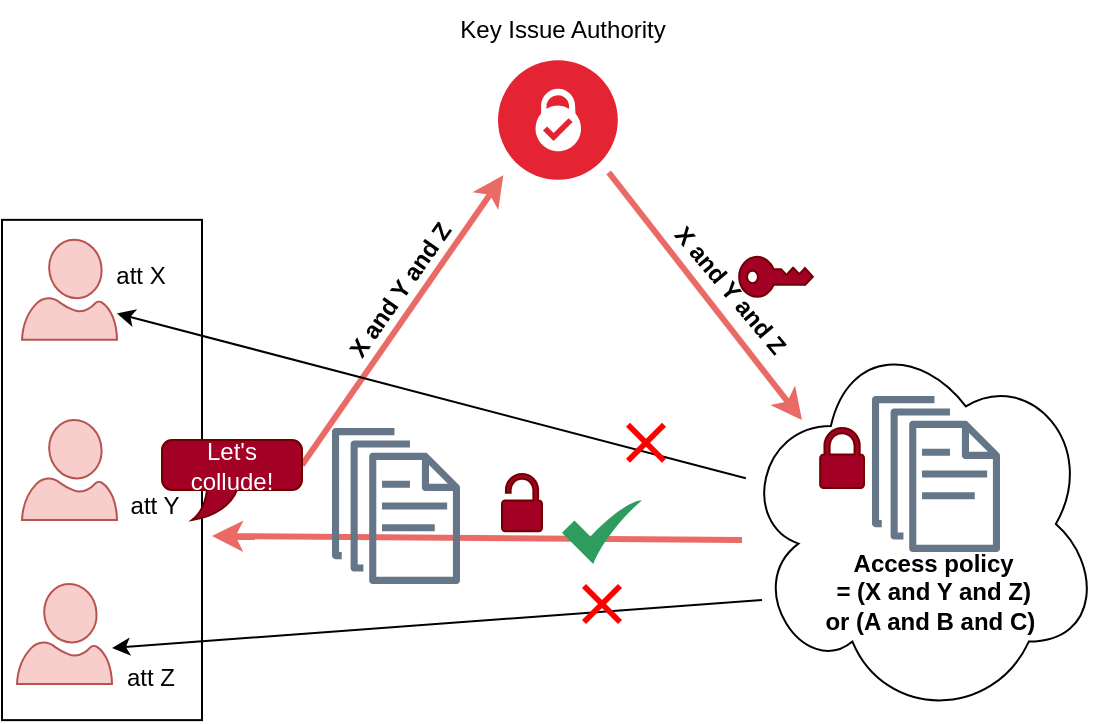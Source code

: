 <mxfile version="24.8.4">
  <diagram name="Page-1" id="tZQLknMaPcjguIIjqgyP">
    <mxGraphModel dx="956" dy="551" grid="1" gridSize="10" guides="1" tooltips="1" connect="1" arrows="1" fold="1" page="1" pageScale="1" pageWidth="827" pageHeight="1169" math="0" shadow="0">
      <root>
        <mxCell id="0" />
        <mxCell id="1" parent="0" />
        <mxCell id="DboaTYH2uHODqQAO1uhh-39" value="" style="rounded=0;whiteSpace=wrap;html=1;" vertex="1" parent="1">
          <mxGeometry x="170" y="299.93" width="100" height="250.14" as="geometry" />
        </mxCell>
        <mxCell id="DboaTYH2uHODqQAO1uhh-38" value="" style="ellipse;shape=cloud;whiteSpace=wrap;html=1;" vertex="1" parent="1">
          <mxGeometry x="539.42" y="354" width="180" height="196" as="geometry" />
        </mxCell>
        <mxCell id="DboaTYH2uHODqQAO1uhh-1" value="" style="verticalLabelPosition=bottom;html=1;verticalAlign=top;align=center;strokeColor=#b85450;fillColor=#f8cecc;shape=mxgraph.azure.user;" vertex="1" parent="1">
          <mxGeometry x="180" y="309.86" width="47.5" height="50" as="geometry" />
        </mxCell>
        <mxCell id="DboaTYH2uHODqQAO1uhh-2" value="" style="verticalLabelPosition=bottom;html=1;verticalAlign=top;align=center;strokeColor=#b85450;fillColor=#f8cecc;shape=mxgraph.azure.user;" vertex="1" parent="1">
          <mxGeometry x="180" y="400" width="47.5" height="50" as="geometry" />
        </mxCell>
        <mxCell id="DboaTYH2uHODqQAO1uhh-3" value="" style="verticalLabelPosition=bottom;html=1;verticalAlign=top;align=center;strokeColor=#b85450;fillColor=#f8cecc;shape=mxgraph.azure.user;" vertex="1" parent="1">
          <mxGeometry x="177.5" y="482" width="47.5" height="50" as="geometry" />
        </mxCell>
        <mxCell id="DboaTYH2uHODqQAO1uhh-5" value="" style="sketch=0;outlineConnect=0;dashed=0;verticalLabelPosition=bottom;verticalAlign=top;align=center;html=1;fontSize=12;fontStyle=0;aspect=fixed;pointerEvents=1;shape=mxgraph.aws4.documents;fillColor=#647687;strokeColor=#314354;fontColor=#ffffff;" vertex="1" parent="1">
          <mxGeometry x="605" y="388" width="64" height="78" as="geometry" />
        </mxCell>
        <mxCell id="DboaTYH2uHODqQAO1uhh-7" value="&lt;b&gt;Access policy&amp;nbsp;&lt;/b&gt;&lt;div&gt;&lt;b&gt;= (X and Y and Z)&amp;nbsp;&lt;/b&gt;&lt;/div&gt;&lt;div&gt;&lt;b&gt;or (A and B and C) &amp;nbsp;&lt;/b&gt;&lt;/div&gt;" style="text;html=1;align=center;verticalAlign=middle;resizable=0;points=[];autosize=1;strokeColor=none;fillColor=none;" vertex="1" parent="1">
          <mxGeometry x="567" y="456" width="140" height="60" as="geometry" />
        </mxCell>
        <mxCell id="DboaTYH2uHODqQAO1uhh-8" value="att X" style="text;html=1;align=center;verticalAlign=middle;resizable=0;points=[];autosize=1;strokeColor=none;fillColor=none;" vertex="1" parent="1">
          <mxGeometry x="214" y="312.93" width="50" height="30" as="geometry" />
        </mxCell>
        <mxCell id="DboaTYH2uHODqQAO1uhh-9" value="att Y" style="text;html=1;align=center;verticalAlign=middle;resizable=0;points=[];autosize=1;strokeColor=none;fillColor=none;" vertex="1" parent="1">
          <mxGeometry x="221" y="428" width="50" height="30" as="geometry" />
        </mxCell>
        <mxCell id="DboaTYH2uHODqQAO1uhh-10" value="att Z" style="text;html=1;align=center;verticalAlign=middle;resizable=0;points=[];autosize=1;strokeColor=none;fillColor=none;" vertex="1" parent="1">
          <mxGeometry x="219" y="514" width="50" height="30" as="geometry" />
        </mxCell>
        <mxCell id="DboaTYH2uHODqQAO1uhh-12" value="" style="sketch=0;pointerEvents=1;shadow=0;dashed=0;html=1;strokeColor=#6F0000;labelPosition=center;verticalLabelPosition=bottom;verticalAlign=top;outlineConnect=0;align=center;shape=mxgraph.office.security.lock_protected;fillColor=#a20025;fontColor=#ffffff;" vertex="1" parent="1">
          <mxGeometry x="579.08" y="404" width="21.92" height="30" as="geometry" />
        </mxCell>
        <mxCell id="DboaTYH2uHODqQAO1uhh-13" value="" style="sketch=0;pointerEvents=1;shadow=0;dashed=0;html=1;strokeColor=#6F0000;labelPosition=center;verticalLabelPosition=bottom;verticalAlign=top;outlineConnect=0;align=center;shape=mxgraph.office.security.key_permissions;fillColor=#a20025;rotation=-90;fontColor=#ffffff;" vertex="1" parent="1">
          <mxGeometry x="547" y="310.0" width="20" height="36.85" as="geometry" />
        </mxCell>
        <mxCell id="DboaTYH2uHODqQAO1uhh-14" value="" style="endArrow=classic;html=1;rounded=0;exitX=0.167;exitY=1.133;exitDx=0;exitDy=0;exitPerimeter=0;strokeWidth=3;strokeColor=#EA6B66;" edge="1" parent="1">
          <mxGeometry width="50" height="50" relative="1" as="geometry">
            <mxPoint x="473.35" y="276.19" as="sourcePoint" />
            <mxPoint x="570" y="400" as="targetPoint" />
          </mxGeometry>
        </mxCell>
        <mxCell id="DboaTYH2uHODqQAO1uhh-15" value="" style="endArrow=classic;html=1;rounded=0;entryX=0.044;entryY=0.961;entryDx=0;entryDy=0;exitX=0;exitY=0;exitDx=70;exitDy=12.5;exitPerimeter=0;entryPerimeter=0;strokeWidth=3;fillColor=#a20025;strokeColor=#EA6B66;" edge="1" parent="1" source="DboaTYH2uHODqQAO1uhh-21" target="DboaTYH2uHODqQAO1uhh-25">
          <mxGeometry width="50" height="50" relative="1" as="geometry">
            <mxPoint x="320" y="400" as="sourcePoint" />
            <mxPoint x="449.569" y="299.5" as="targetPoint" />
          </mxGeometry>
        </mxCell>
        <mxCell id="DboaTYH2uHODqQAO1uhh-17" value="X and Y and Z" style="text;html=1;align=center;verticalAlign=middle;resizable=0;points=[];autosize=1;strokeColor=none;fillColor=none;rotation=-55;fontStyle=1" vertex="1" parent="1">
          <mxGeometry x="318.5" y="320.73" width="100" height="30" as="geometry" />
        </mxCell>
        <mxCell id="DboaTYH2uHODqQAO1uhh-19" value="" style="endArrow=classic;html=1;rounded=0;strokeWidth=3;strokeColor=#EA6B66;" edge="1" parent="1">
          <mxGeometry width="50" height="50" relative="1" as="geometry">
            <mxPoint x="540" y="460" as="sourcePoint" />
            <mxPoint x="275" y="458" as="targetPoint" />
          </mxGeometry>
        </mxCell>
        <mxCell id="DboaTYH2uHODqQAO1uhh-21" value="Let&#39;s collude!" style="whiteSpace=wrap;html=1;shape=mxgraph.basic.roundRectCallout;dx=30;dy=15;size=5;boundedLbl=1;fillColor=#a20025;strokeColor=#6F0000;fontColor=#ffffff;" vertex="1" parent="1">
          <mxGeometry x="250" y="410" width="70" height="40" as="geometry" />
        </mxCell>
        <mxCell id="DboaTYH2uHODqQAO1uhh-24" value="" style="sketch=0;pointerEvents=1;shadow=0;dashed=0;html=1;strokeColor=#6F0000;fillColor=#a20025;labelPosition=center;verticalLabelPosition=bottom;verticalAlign=top;outlineConnect=0;align=center;shape=mxgraph.office.security.lock_unprotected;fontColor=#ffffff;" vertex="1" parent="1">
          <mxGeometry x="420" y="427" width="20" height="28.57" as="geometry" />
        </mxCell>
        <mxCell id="DboaTYH2uHODqQAO1uhh-25" value="" style="image;aspect=fixed;perimeter=ellipsePerimeter;html=1;align=center;shadow=0;dashed=0;fontColor=#4277BB;labelBackgroundColor=default;fontSize=12;spacingTop=3;image=img/lib/ibm/blockchain/certificate_authority.svg;" vertex="1" parent="1">
          <mxGeometry x="418" y="220" width="60" height="60" as="geometry" />
        </mxCell>
        <mxCell id="DboaTYH2uHODqQAO1uhh-26" value="Key Issue Authority" style="text;html=1;align=center;verticalAlign=middle;resizable=0;points=[];autosize=1;strokeColor=none;fillColor=none;" vertex="1" parent="1">
          <mxGeometry x="385" y="190" width="130" height="30" as="geometry" />
        </mxCell>
        <mxCell id="DboaTYH2uHODqQAO1uhh-29" value="X and Y and Z" style="text;html=1;align=center;verticalAlign=middle;resizable=0;points=[];autosize=1;strokeColor=none;fillColor=none;rotation=50;fontStyle=1" vertex="1" parent="1">
          <mxGeometry x="484" y="319.86" width="100" height="30" as="geometry" />
        </mxCell>
        <mxCell id="DboaTYH2uHODqQAO1uhh-30" value="" style="sketch=0;outlineConnect=0;dashed=0;verticalLabelPosition=bottom;verticalAlign=top;align=center;html=1;fontSize=12;fontStyle=0;aspect=fixed;pointerEvents=1;shape=mxgraph.aws4.documents;fillColor=#647687;strokeColor=#314354;fontColor=#ffffff;" vertex="1" parent="1">
          <mxGeometry x="335" y="404" width="64" height="78" as="geometry" />
        </mxCell>
        <mxCell id="DboaTYH2uHODqQAO1uhh-31" value="" style="endArrow=classic;html=1;rounded=0;" edge="1" parent="1">
          <mxGeometry width="50" height="50" relative="1" as="geometry">
            <mxPoint x="550" y="490" as="sourcePoint" />
            <mxPoint x="225" y="514" as="targetPoint" />
          </mxGeometry>
        </mxCell>
        <mxCell id="DboaTYH2uHODqQAO1uhh-32" value="" style="shape=mxgraph.mockup.markup.redX;fillColor=#ff0000;html=1;shadow=0;whiteSpace=wrap;strokeColor=none;" vertex="1" parent="1">
          <mxGeometry x="460" y="482" width="20" height="20" as="geometry" />
        </mxCell>
        <mxCell id="DboaTYH2uHODqQAO1uhh-33" value="" style="sketch=0;html=1;aspect=fixed;strokeColor=none;shadow=0;align=center;fillColor=#2D9C5E;verticalAlign=top;labelPosition=center;verticalLabelPosition=bottom;shape=mxgraph.gcp2.check" vertex="1" parent="1">
          <mxGeometry x="450" y="440" width="40" height="32" as="geometry" />
        </mxCell>
        <mxCell id="DboaTYH2uHODqQAO1uhh-34" value="" style="endArrow=classic;html=1;rounded=0;" edge="1" parent="1" source="DboaTYH2uHODqQAO1uhh-38">
          <mxGeometry width="50" height="50" relative="1" as="geometry">
            <mxPoint x="467.5" y="406.73" as="sourcePoint" />
            <mxPoint x="227.5" y="346.73" as="targetPoint" />
          </mxGeometry>
        </mxCell>
        <mxCell id="DboaTYH2uHODqQAO1uhh-35" value="" style="shape=mxgraph.mockup.markup.redX;fillColor=#ff0000;html=1;shadow=0;whiteSpace=wrap;strokeColor=none;" vertex="1" parent="1">
          <mxGeometry x="482" y="401.43" width="20" height="20" as="geometry" />
        </mxCell>
      </root>
    </mxGraphModel>
  </diagram>
</mxfile>
